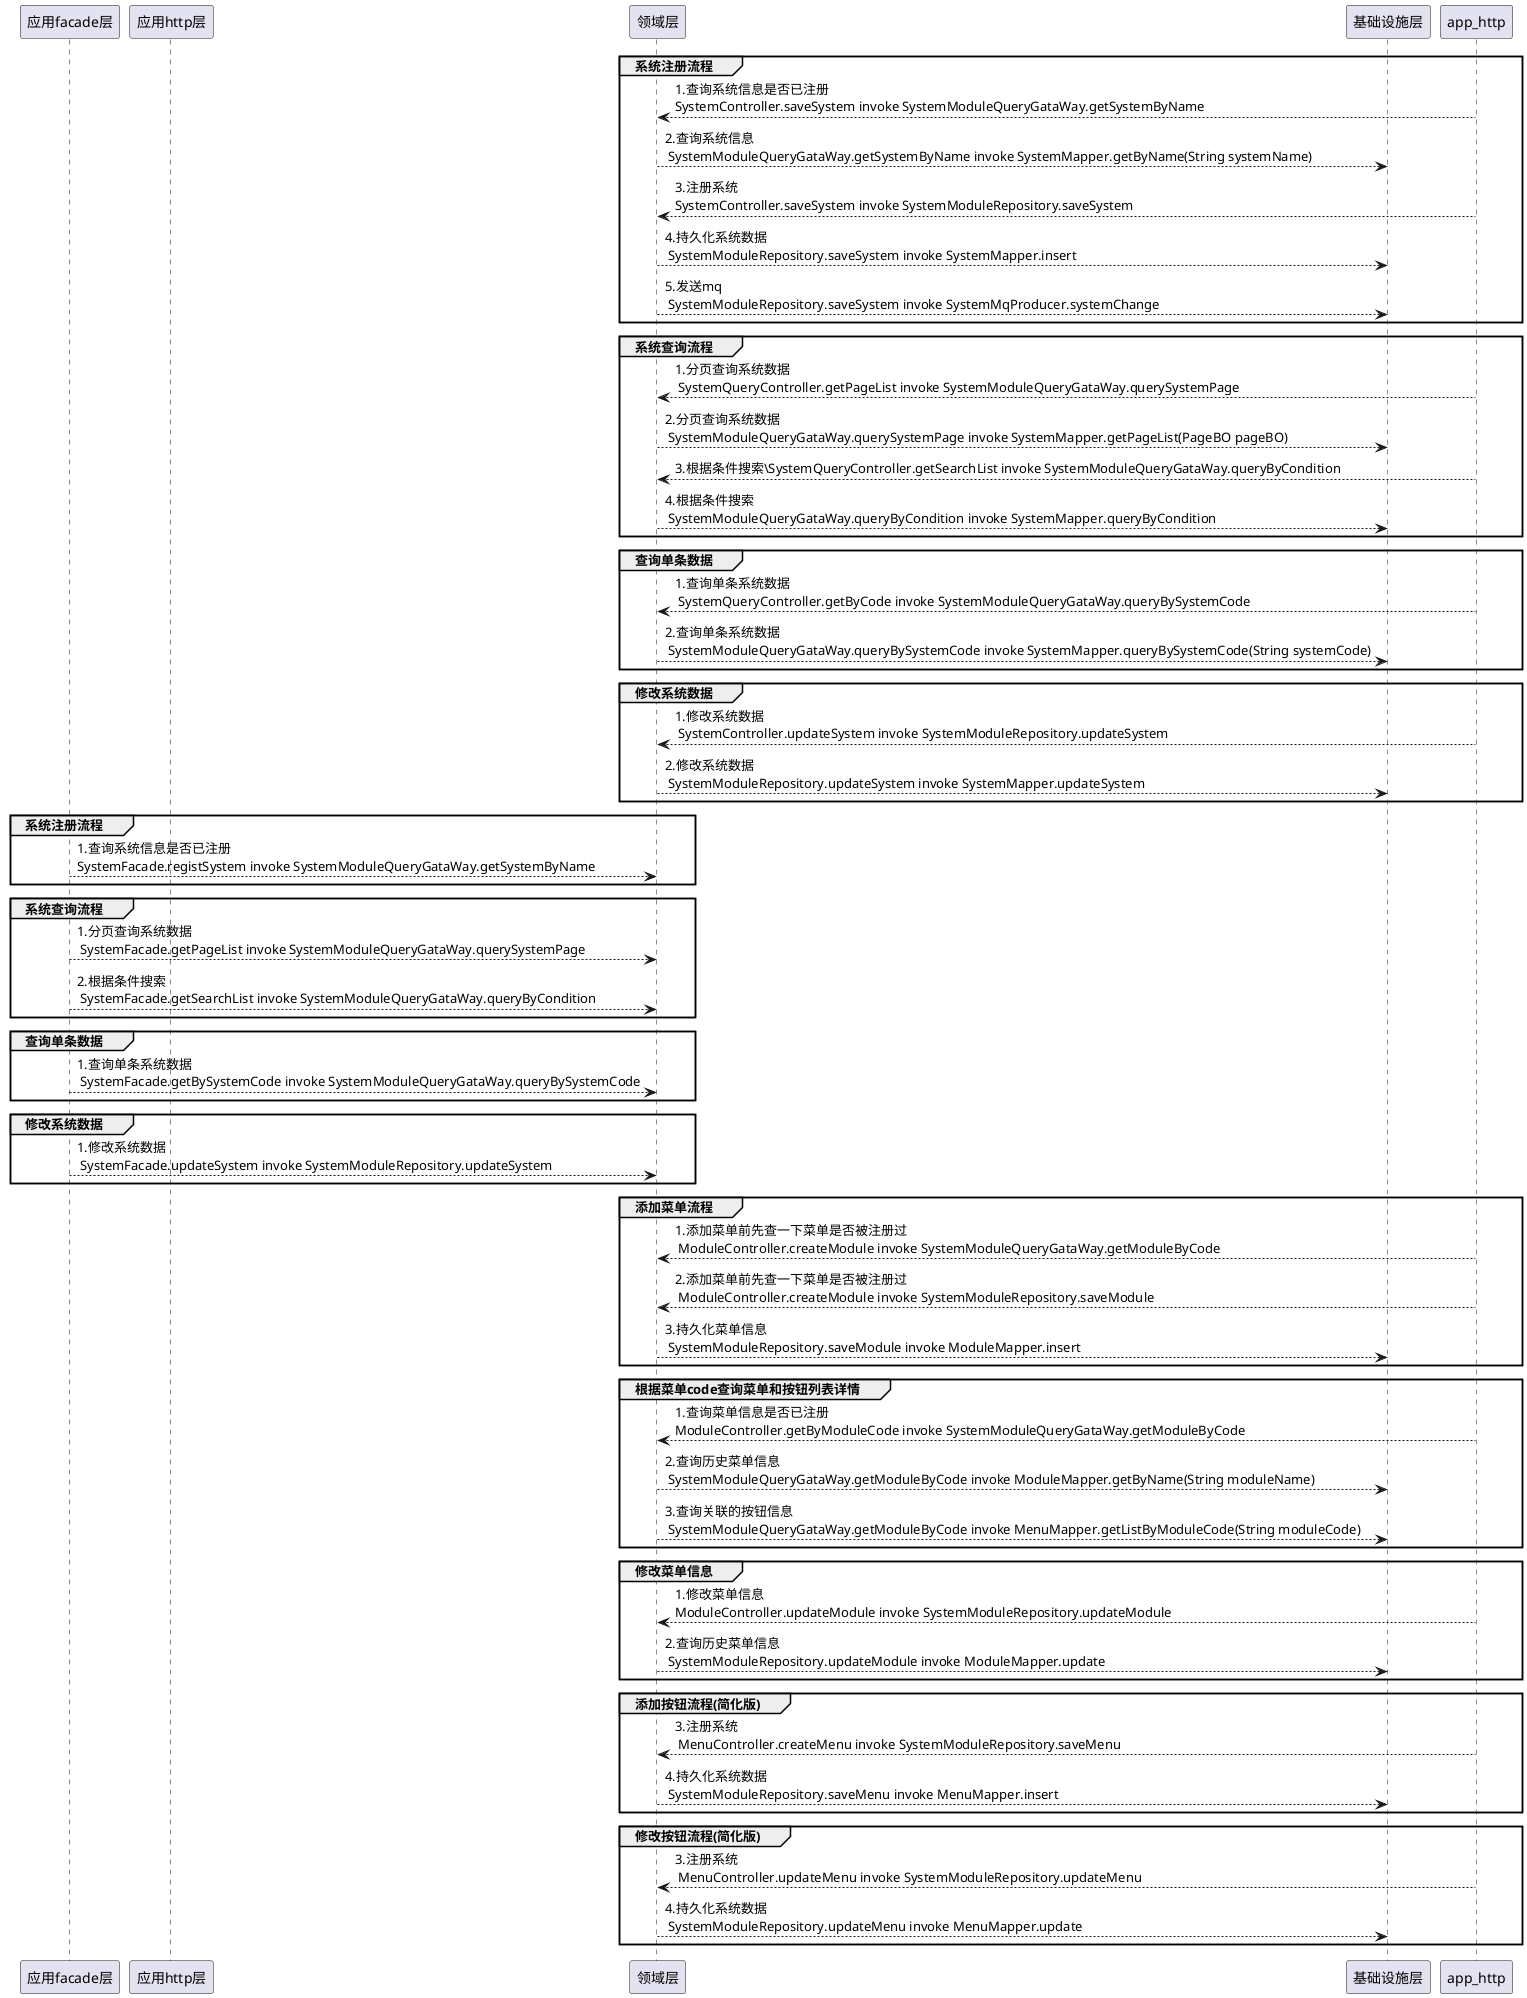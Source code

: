 @startuml

participant  应用facade层 as  facade
participant  应用http层 as  http
participant  领域层 as  domain
participant  基础设施层 as  infrast
group 系统注册流程
app_http --> domain: 1.查询系统信息是否已注册\nSystemController.saveSystem invoke SystemModuleQueryGataWay.getSystemByName
domain --> infrast:2.查询系统信息\n SystemModuleQueryGataWay.getSystemByName invoke SystemMapper.getByName(String systemName)
app_http --> domain: 3.注册系统\nSystemController.saveSystem invoke SystemModuleRepository.saveSystem
domain --> infrast:4.持久化系统数据\n SystemModuleRepository.saveSystem invoke SystemMapper.insert
domain --> infrast:5.发送mq\n SystemModuleRepository.saveSystem invoke SystemMqProducer.systemChange
end


group 系统查询流程
app_http --> domain: 1.分页查询系统数据\n SystemQueryController.getPageList invoke SystemModuleQueryGataWay.querySystemPage
domain --> infrast:2.分页查询系统数据\n SystemModuleQueryGataWay.querySystemPage invoke SystemMapper.getPageList(PageBO pageBO)
app_http --> domain: 3.根据条件搜索\SystemQueryController.getSearchList invoke SystemModuleQueryGataWay.queryByCondition
domain --> infrast:4.根据条件搜索\n SystemModuleQueryGataWay.queryByCondition invoke SystemMapper.queryByCondition
end

group 查询单条数据
app_http --> domain: 1.查询单条系统数据\n SystemQueryController.getByCode invoke SystemModuleQueryGataWay.queryBySystemCode
domain --> infrast: 2.查询单条系统数据\n SystemModuleQueryGataWay.queryBySystemCode invoke SystemMapper.queryBySystemCode(String systemCode)

end


group 修改系统数据
app_http --> domain: 1.修改系统数据\n SystemController.updateSystem invoke SystemModuleRepository.updateSystem
domain --> infrast:2.修改系统数据\n SystemModuleRepository.updateSystem invoke SystemMapper.updateSystem
end


group 系统注册流程
facade --> domain: 1.查询系统信息是否已注册\nSystemFacade.registSystem invoke SystemModuleQueryGataWay.getSystemByName
end


group 系统查询流程
facade --> domain: 1.分页查询系统数据\n SystemFacade.getPageList invoke SystemModuleQueryGataWay.querySystemPage
facade --> domain: 2.根据条件搜索\n SystemFacade.getSearchList invoke SystemModuleQueryGataWay.queryByCondition

end

group 查询单条数据
facade --> domain: 1.查询单条系统数据\n SystemFacade.getBySystemCode invoke SystemModuleQueryGataWay.queryBySystemCode
end


group 修改系统数据
facade --> domain: 1.修改系统数据\n SystemFacade.updateSystem invoke SystemModuleRepository.updateSystem
end

group 添加菜单流程
app_http --> domain: 1.添加菜单前先查一下菜单是否被注册过\n ModuleController.createModule invoke SystemModuleQueryGataWay.getModuleByCode
app_http --> domain: 2.添加菜单前先查一下菜单是否被注册过\n ModuleController.createModule invoke SystemModuleRepository.saveModule
domain --> infrast:3.持久化菜单信息\n SystemModuleRepository.saveModule invoke ModuleMapper.insert
end

group 根据菜单code查询菜单和按钮列表详情
app_http --> domain: 1.查询菜单信息是否已注册\nModuleController.getByModuleCode invoke SystemModuleQueryGataWay.getModuleByCode
domain --> infrast:2.查询历史菜单信息\n SystemModuleQueryGataWay.getModuleByCode invoke ModuleMapper.getByName(String moduleName)
domain --> infrast:3.查询关联的按钮信息\n SystemModuleQueryGataWay.getModuleByCode invoke MenuMapper.getListByModuleCode(String moduleCode)
end


group 修改菜单信息
app_http --> domain: 1.修改菜单信息\nModuleController.updateModule invoke SystemModuleRepository.updateModule
domain --> infrast:2.查询历史菜单信息\n SystemModuleRepository.updateModule invoke ModuleMapper.update
end






group 添加按钮流程(简化版)
app_http --> domain: 3.注册系统\n MenuController.createMenu invoke SystemModuleRepository.saveMenu
domain --> infrast:4.持久化系统数据\n SystemModuleRepository.saveMenu invoke MenuMapper.insert
end

group 修改按钮流程(简化版)
app_http --> domain: 3.注册系统\n MenuController.updateMenu invoke SystemModuleRepository.updateMenu
domain --> infrast:4.持久化系统数据\n SystemModuleRepository.updateMenu invoke MenuMapper.update
end


@enduml